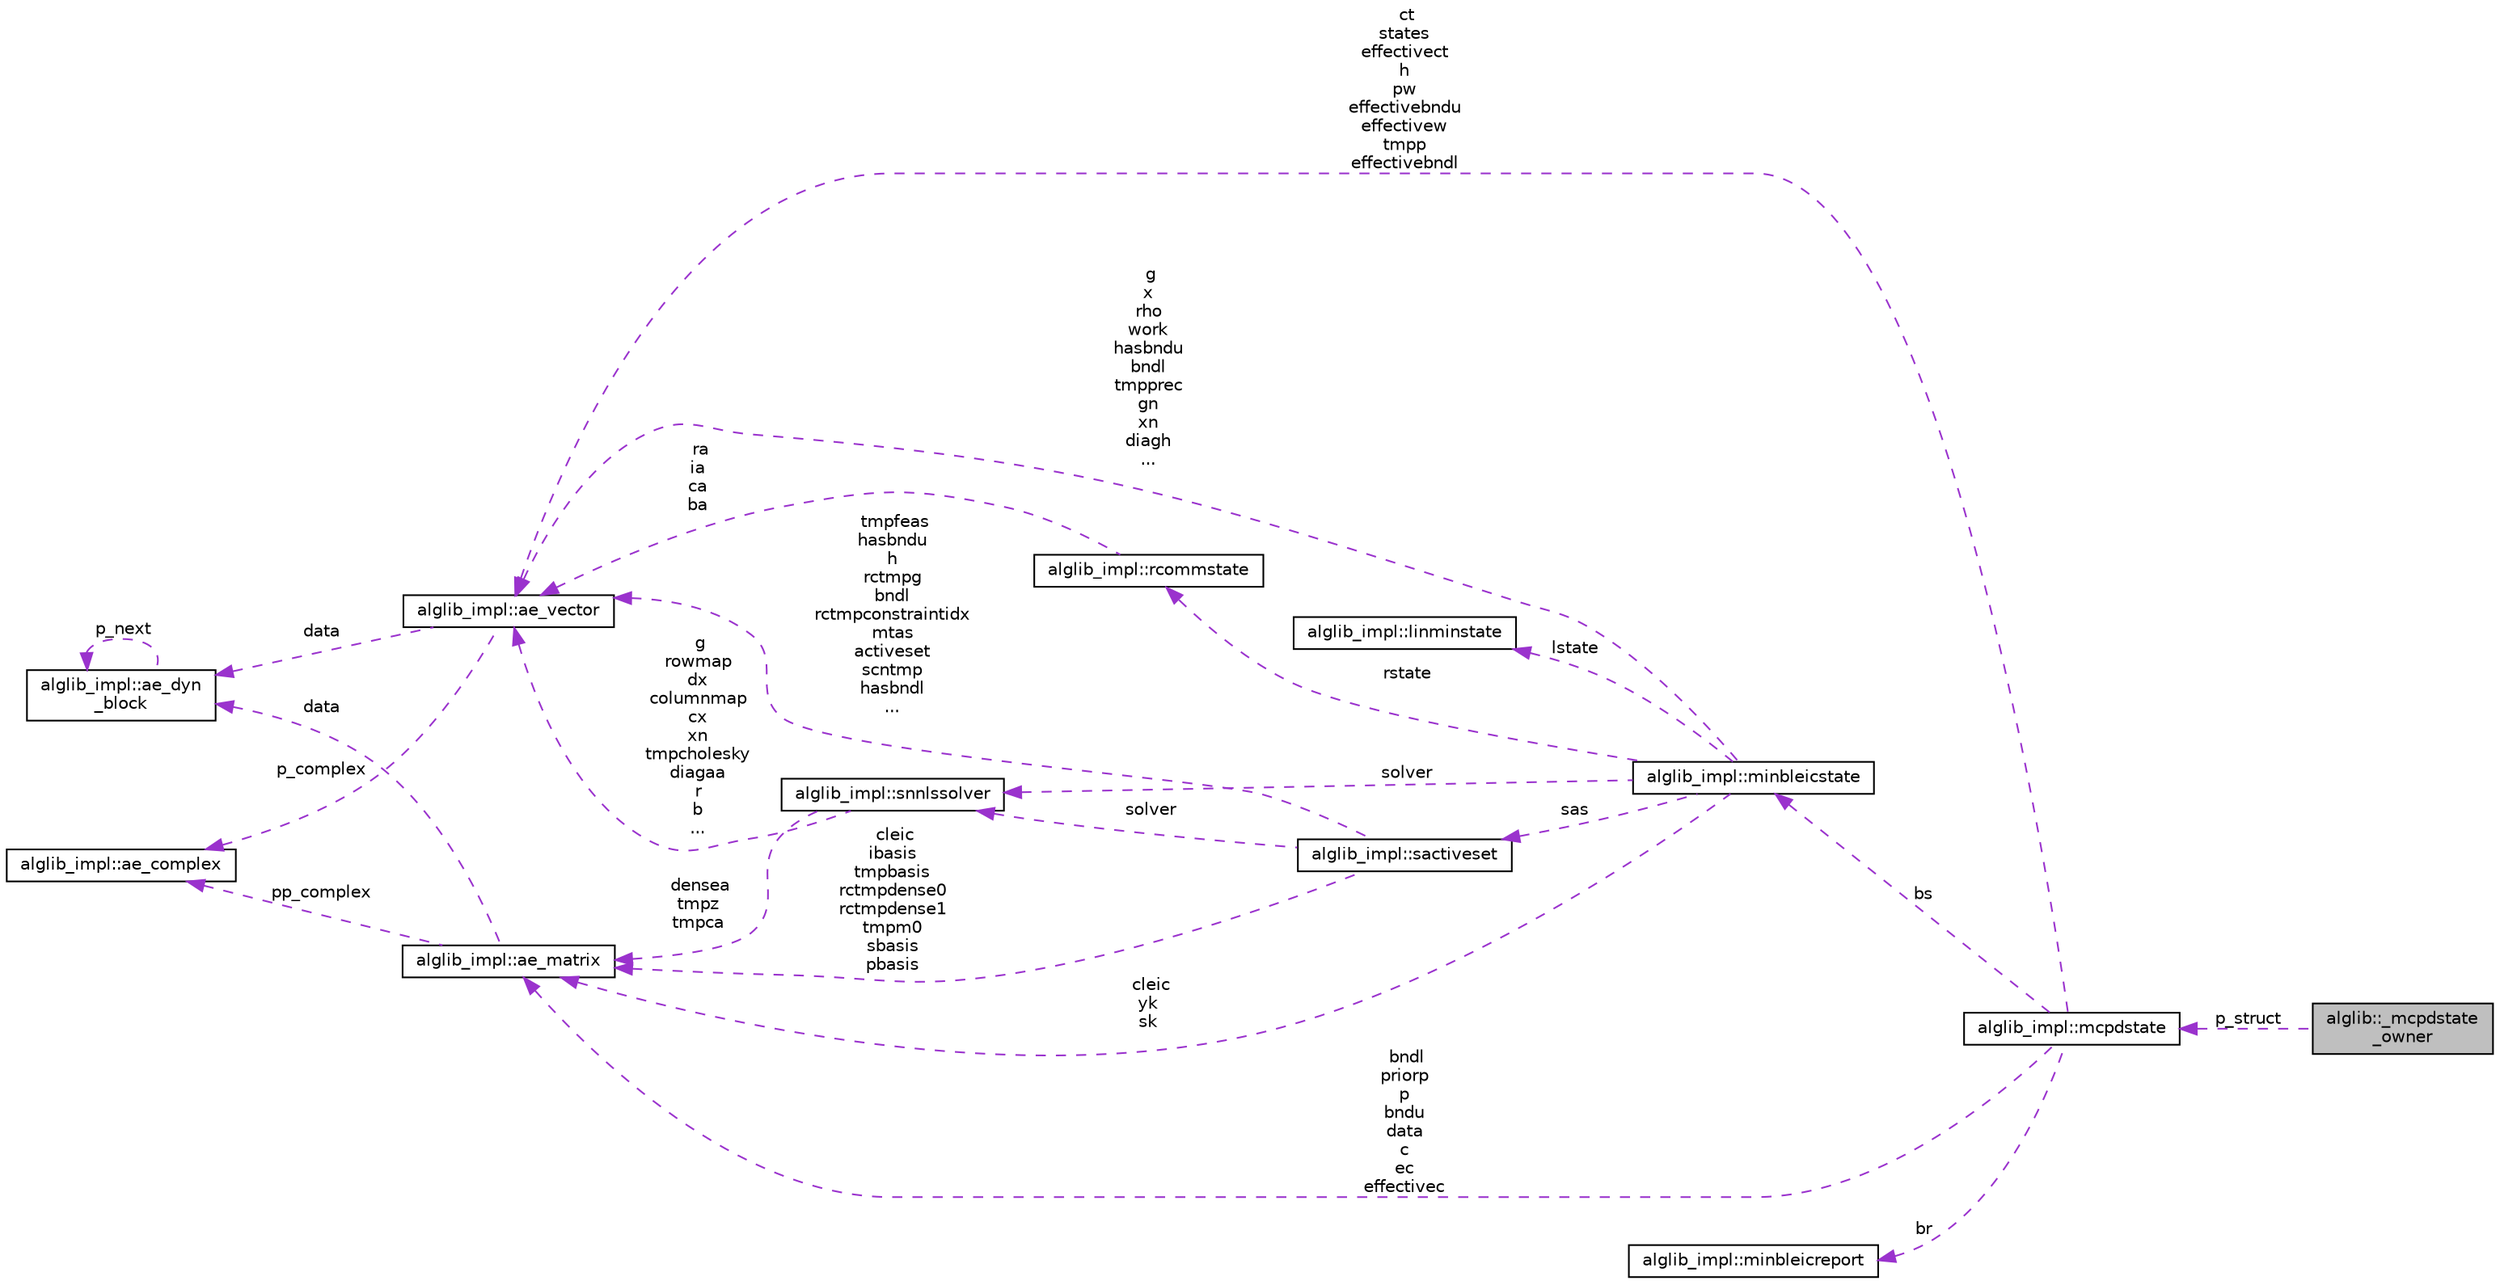 digraph "alglib::_mcpdstate_owner"
{
  edge [fontname="Helvetica",fontsize="10",labelfontname="Helvetica",labelfontsize="10"];
  node [fontname="Helvetica",fontsize="10",shape=record];
  rankdir="LR";
  Node2 [label="alglib::_mcpdstate\l_owner",height=0.2,width=0.4,color="black", fillcolor="grey75", style="filled", fontcolor="black"];
  Node3 -> Node2 [dir="back",color="darkorchid3",fontsize="10",style="dashed",label=" p_struct" ,fontname="Helvetica"];
  Node3 [label="alglib_impl::mcpdstate",height=0.2,width=0.4,color="black", fillcolor="white", style="filled",URL="$structalglib__impl_1_1mcpdstate.html"];
  Node4 -> Node3 [dir="back",color="darkorchid3",fontsize="10",style="dashed",label=" bs" ,fontname="Helvetica"];
  Node4 [label="alglib_impl::minbleicstate",height=0.2,width=0.4,color="black", fillcolor="white", style="filled",URL="$structalglib__impl_1_1minbleicstate.html"];
  Node5 -> Node4 [dir="back",color="darkorchid3",fontsize="10",style="dashed",label=" rstate" ,fontname="Helvetica"];
  Node5 [label="alglib_impl::rcommstate",height=0.2,width=0.4,color="black", fillcolor="white", style="filled",URL="$structalglib__impl_1_1rcommstate.html"];
  Node6 -> Node5 [dir="back",color="darkorchid3",fontsize="10",style="dashed",label=" ra\nia\nca\nba" ,fontname="Helvetica"];
  Node6 [label="alglib_impl::ae_vector",height=0.2,width=0.4,color="black", fillcolor="white", style="filled",URL="$structalglib__impl_1_1ae__vector.html"];
  Node7 -> Node6 [dir="back",color="darkorchid3",fontsize="10",style="dashed",label=" data" ,fontname="Helvetica"];
  Node7 [label="alglib_impl::ae_dyn\l_block",height=0.2,width=0.4,color="black", fillcolor="white", style="filled",URL="$structalglib__impl_1_1ae__dyn__block.html"];
  Node7 -> Node7 [dir="back",color="darkorchid3",fontsize="10",style="dashed",label=" p_next" ,fontname="Helvetica"];
  Node8 -> Node6 [dir="back",color="darkorchid3",fontsize="10",style="dashed",label=" p_complex" ,fontname="Helvetica"];
  Node8 [label="alglib_impl::ae_complex",height=0.2,width=0.4,color="black", fillcolor="white", style="filled",URL="$structalglib__impl_1_1ae__complex.html"];
  Node9 -> Node4 [dir="back",color="darkorchid3",fontsize="10",style="dashed",label=" lstate" ,fontname="Helvetica"];
  Node9 [label="alglib_impl::linminstate",height=0.2,width=0.4,color="black", fillcolor="white", style="filled",URL="$structalglib__impl_1_1linminstate.html"];
  Node10 -> Node4 [dir="back",color="darkorchid3",fontsize="10",style="dashed",label=" solver" ,fontname="Helvetica"];
  Node10 [label="alglib_impl::snnlssolver",height=0.2,width=0.4,color="black", fillcolor="white", style="filled",URL="$structalglib__impl_1_1snnlssolver.html"];
  Node6 -> Node10 [dir="back",color="darkorchid3",fontsize="10",style="dashed",label=" g\nrowmap\ndx\ncolumnmap\ncx\nxn\ntmpcholesky\ndiagaa\nr\nb\n..." ,fontname="Helvetica"];
  Node11 -> Node10 [dir="back",color="darkorchid3",fontsize="10",style="dashed",label=" densea\ntmpz\ntmpca" ,fontname="Helvetica"];
  Node11 [label="alglib_impl::ae_matrix",height=0.2,width=0.4,color="black", fillcolor="white", style="filled",URL="$structalglib__impl_1_1ae__matrix.html"];
  Node7 -> Node11 [dir="back",color="darkorchid3",fontsize="10",style="dashed",label=" data" ,fontname="Helvetica"];
  Node8 -> Node11 [dir="back",color="darkorchid3",fontsize="10",style="dashed",label=" pp_complex" ,fontname="Helvetica"];
  Node12 -> Node4 [dir="back",color="darkorchid3",fontsize="10",style="dashed",label=" sas" ,fontname="Helvetica"];
  Node12 [label="alglib_impl::sactiveset",height=0.2,width=0.4,color="black", fillcolor="white", style="filled",URL="$structalglib__impl_1_1sactiveset.html"];
  Node10 -> Node12 [dir="back",color="darkorchid3",fontsize="10",style="dashed",label=" solver" ,fontname="Helvetica"];
  Node6 -> Node12 [dir="back",color="darkorchid3",fontsize="10",style="dashed",label=" tmpfeas\nhasbndu\nh\nrctmpg\nbndl\nrctmpconstraintidx\nmtas\nactiveset\nscntmp\nhasbndl\n..." ,fontname="Helvetica"];
  Node11 -> Node12 [dir="back",color="darkorchid3",fontsize="10",style="dashed",label=" cleic\nibasis\ntmpbasis\nrctmpdense0\nrctmpdense1\ntmpm0\nsbasis\npbasis" ,fontname="Helvetica"];
  Node6 -> Node4 [dir="back",color="darkorchid3",fontsize="10",style="dashed",label=" g\nx\nrho\nwork\nhasbndu\nbndl\ntmpprec\ngn\nxn\ndiagh\n..." ,fontname="Helvetica"];
  Node11 -> Node4 [dir="back",color="darkorchid3",fontsize="10",style="dashed",label=" cleic\nyk\nsk" ,fontname="Helvetica"];
  Node13 -> Node3 [dir="back",color="darkorchid3",fontsize="10",style="dashed",label=" br" ,fontname="Helvetica"];
  Node13 [label="alglib_impl::minbleicreport",height=0.2,width=0.4,color="black", fillcolor="white", style="filled",URL="$structalglib__impl_1_1minbleicreport.html"];
  Node6 -> Node3 [dir="back",color="darkorchid3",fontsize="10",style="dashed",label=" ct\nstates\neffectivect\nh\npw\neffectivebndu\neffectivew\ntmpp\neffectivebndl" ,fontname="Helvetica"];
  Node11 -> Node3 [dir="back",color="darkorchid3",fontsize="10",style="dashed",label=" bndl\npriorp\np\nbndu\ndata\nc\nec\neffectivec" ,fontname="Helvetica"];
}
